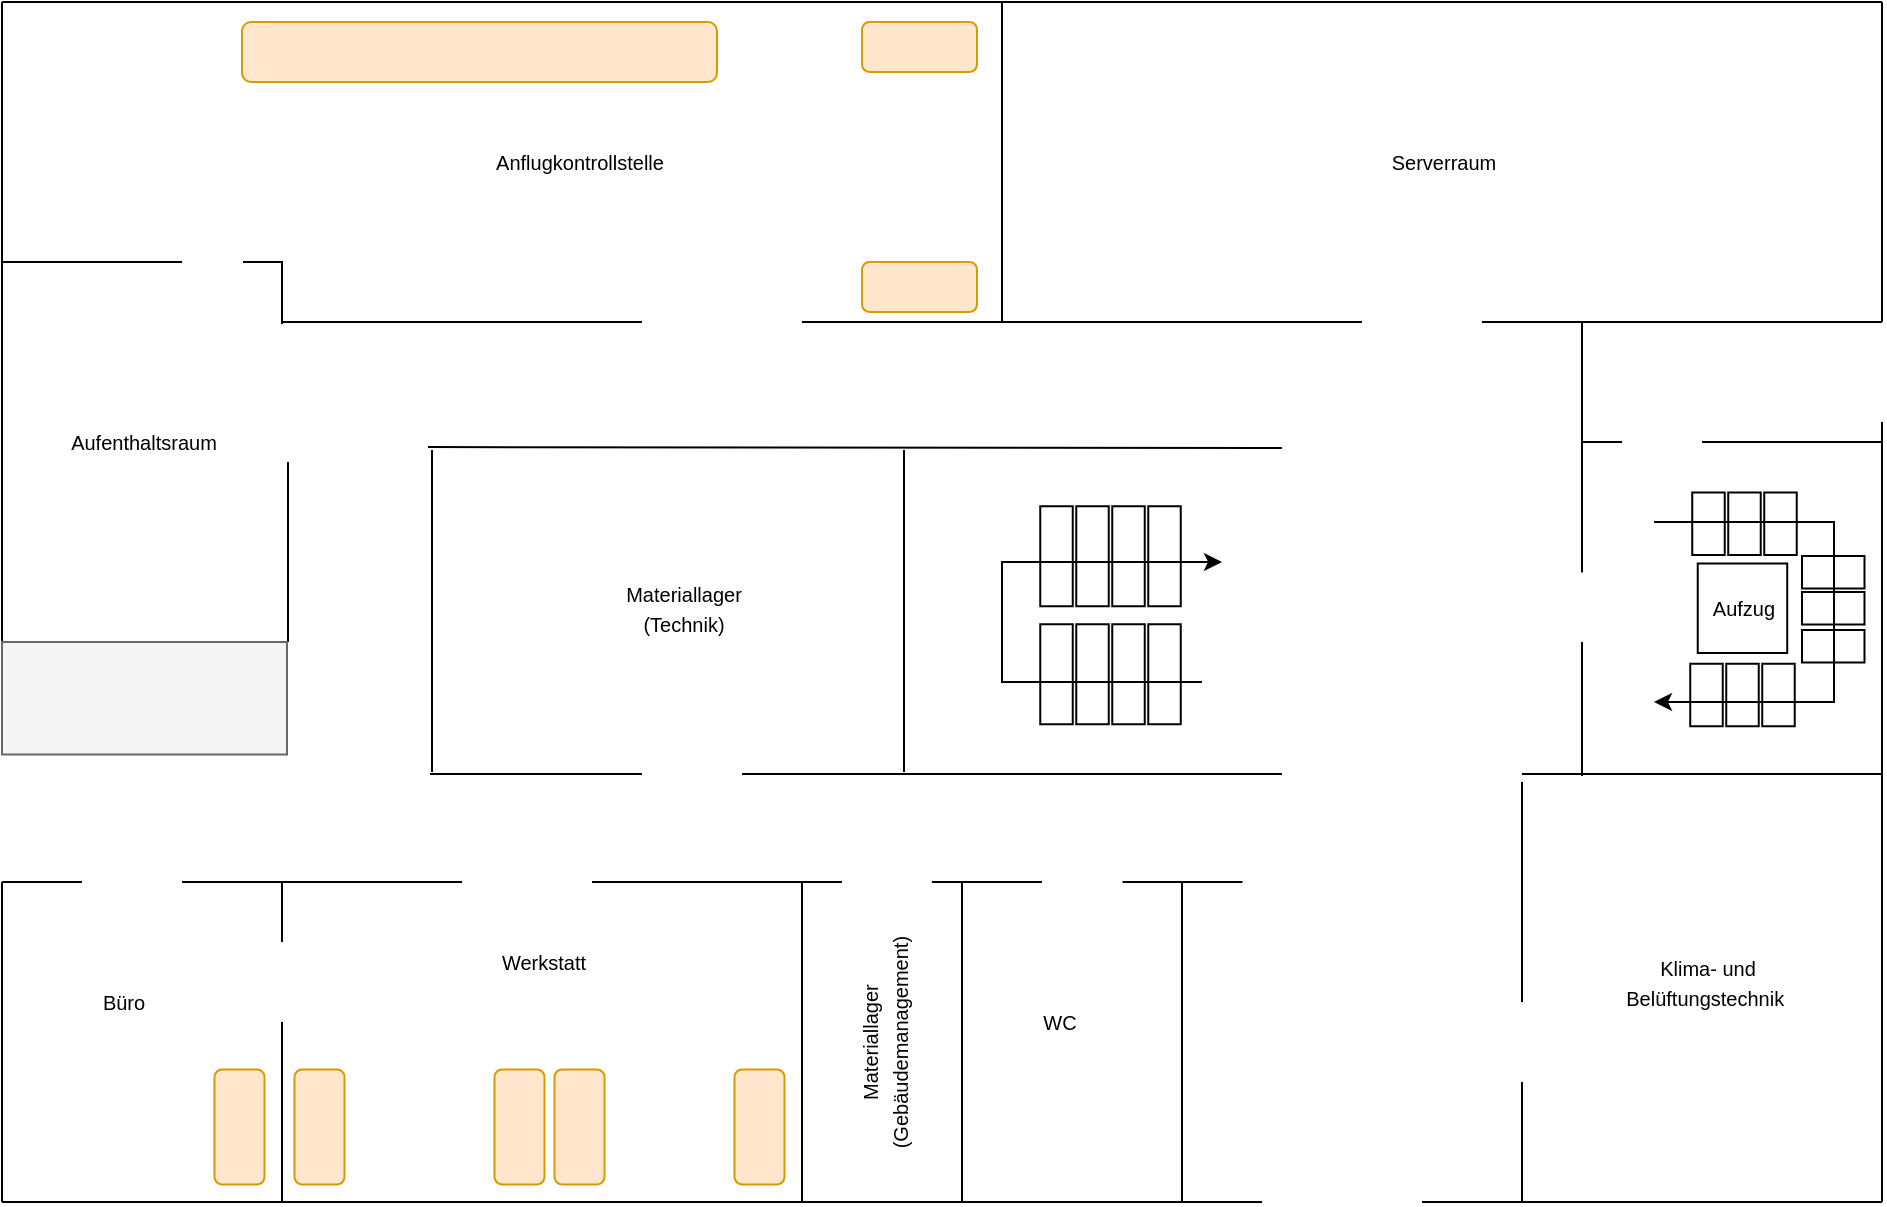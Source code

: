 <mxfile version="24.2.7" type="github">
  <diagram name="Seite-1" id="m-EhCa0xT_m6nLG5fBh4">
    <mxGraphModel dx="1107" dy="736" grid="1" gridSize="10" guides="1" tooltips="1" connect="1" arrows="1" fold="1" page="1" pageScale="1" pageWidth="1169" pageHeight="827" math="0" shadow="0">
      <root>
        <mxCell id="0" />
        <mxCell id="1" parent="0" />
        <mxCell id="KIMWCHP3J0_qmexjzcyg-1" value="" style="endArrow=none;html=1;rounded=0;strokeColor=#000000;" edge="1" parent="1">
          <mxGeometry width="50" height="50" relative="1" as="geometry">
            <mxPoint x="120" y="720" as="sourcePoint" />
            <mxPoint x="750" y="720" as="targetPoint" />
          </mxGeometry>
        </mxCell>
        <mxCell id="KIMWCHP3J0_qmexjzcyg-2" value="" style="endArrow=none;html=1;rounded=0;strokeColor=#000000;" edge="1" parent="1">
          <mxGeometry width="50" height="50" relative="1" as="geometry">
            <mxPoint x="120" y="120" as="sourcePoint" />
            <mxPoint x="1060" y="120" as="targetPoint" />
          </mxGeometry>
        </mxCell>
        <mxCell id="KIMWCHP3J0_qmexjzcyg-3" value="" style="endArrow=none;html=1;rounded=0;strokeColor=#000000;" edge="1" parent="1">
          <mxGeometry width="50" height="50" relative="1" as="geometry">
            <mxPoint x="830" y="720" as="sourcePoint" />
            <mxPoint x="1060" y="720" as="targetPoint" />
          </mxGeometry>
        </mxCell>
        <mxCell id="KIMWCHP3J0_qmexjzcyg-4" value="" style="endArrow=none;html=1;rounded=0;strokeColor=#000000;entryX=1;entryY=1;entryDx=0;entryDy=0;" edge="1" parent="1" target="KIMWCHP3J0_qmexjzcyg-34">
          <mxGeometry width="50" height="50" relative="1" as="geometry">
            <mxPoint x="120" y="120" as="sourcePoint" />
            <mxPoint x="120" y="500" as="targetPoint" />
          </mxGeometry>
        </mxCell>
        <mxCell id="KIMWCHP3J0_qmexjzcyg-5" value="" style="endArrow=none;html=1;rounded=0;strokeColor=#000000;" edge="1" parent="1">
          <mxGeometry width="50" height="50" relative="1" as="geometry">
            <mxPoint x="120" y="720" as="sourcePoint" />
            <mxPoint x="120" y="560" as="targetPoint" />
          </mxGeometry>
        </mxCell>
        <mxCell id="KIMWCHP3J0_qmexjzcyg-6" value="" style="endArrow=none;html=1;rounded=0;strokeColor=#000000;" edge="1" parent="1">
          <mxGeometry width="50" height="50" relative="1" as="geometry">
            <mxPoint x="1060" y="330" as="sourcePoint" />
            <mxPoint x="1060" y="720" as="targetPoint" />
          </mxGeometry>
        </mxCell>
        <mxCell id="KIMWCHP3J0_qmexjzcyg-7" value="" style="endArrow=none;html=1;rounded=0;strokeColor=#000000;" edge="1" parent="1">
          <mxGeometry width="50" height="50" relative="1" as="geometry">
            <mxPoint x="1060" y="280" as="sourcePoint" />
            <mxPoint x="1060" y="120" as="targetPoint" />
          </mxGeometry>
        </mxCell>
        <mxCell id="KIMWCHP3J0_qmexjzcyg-12" value="" style="rounded=0;whiteSpace=wrap;html=1;rotation=90;strokeColor=#000000;" vertex="1" parent="1">
          <mxGeometry x="676.25" y="389" width="50" height="16.25" as="geometry" />
        </mxCell>
        <mxCell id="KIMWCHP3J0_qmexjzcyg-14" value="" style="endArrow=none;html=1;rounded=0;strokeColor=#000000;" edge="1" parent="1">
          <mxGeometry width="50" height="50" relative="1" as="geometry">
            <mxPoint x="260" y="630" as="sourcePoint" />
            <mxPoint x="260" y="720" as="targetPoint" />
          </mxGeometry>
        </mxCell>
        <mxCell id="KIMWCHP3J0_qmexjzcyg-15" value="" style="endArrow=none;html=1;rounded=0;strokeColor=#000000;" edge="1" parent="1">
          <mxGeometry width="50" height="50" relative="1" as="geometry">
            <mxPoint x="260" y="560" as="sourcePoint" />
            <mxPoint x="260" y="590" as="targetPoint" />
          </mxGeometry>
        </mxCell>
        <mxCell id="KIMWCHP3J0_qmexjzcyg-16" value="" style="endArrow=none;html=1;rounded=0;strokeColor=#000000;" edge="1" parent="1">
          <mxGeometry width="50" height="50" relative="1" as="geometry">
            <mxPoint x="520" y="560" as="sourcePoint" />
            <mxPoint x="520" y="720" as="targetPoint" />
          </mxGeometry>
        </mxCell>
        <mxCell id="KIMWCHP3J0_qmexjzcyg-17" value="" style="endArrow=none;html=1;rounded=0;strokeColor=#000000;" edge="1" parent="1">
          <mxGeometry width="50" height="50" relative="1" as="geometry">
            <mxPoint x="600" y="560" as="sourcePoint" />
            <mxPoint x="600" y="720" as="targetPoint" />
          </mxGeometry>
        </mxCell>
        <mxCell id="KIMWCHP3J0_qmexjzcyg-18" value="" style="endArrow=none;html=1;rounded=0;strokeColor=#000000;" edge="1" parent="1">
          <mxGeometry width="50" height="50" relative="1" as="geometry">
            <mxPoint x="263" y="350" as="sourcePoint" />
            <mxPoint x="263" y="440" as="targetPoint" />
          </mxGeometry>
        </mxCell>
        <mxCell id="KIMWCHP3J0_qmexjzcyg-19" value="" style="endArrow=none;html=1;rounded=0;strokeColor=#000000;" edge="1" parent="1">
          <mxGeometry width="50" height="50" relative="1" as="geometry">
            <mxPoint x="260" y="250" as="sourcePoint" />
            <mxPoint x="260" y="281" as="targetPoint" />
          </mxGeometry>
        </mxCell>
        <mxCell id="KIMWCHP3J0_qmexjzcyg-20" value="" style="endArrow=none;html=1;rounded=0;strokeColor=#000000;" edge="1" parent="1">
          <mxGeometry width="50" height="50" relative="1" as="geometry">
            <mxPoint x="620" y="120" as="sourcePoint" />
            <mxPoint x="620" y="280" as="targetPoint" />
          </mxGeometry>
        </mxCell>
        <mxCell id="KIMWCHP3J0_qmexjzcyg-21" value="" style="endArrow=none;html=1;rounded=0;strokeColor=#000000;" edge="1" parent="1">
          <mxGeometry width="50" height="50" relative="1" as="geometry">
            <mxPoint x="980" y="280" as="sourcePoint" />
            <mxPoint x="860" y="280" as="targetPoint" />
          </mxGeometry>
        </mxCell>
        <mxCell id="KIMWCHP3J0_qmexjzcyg-22" value="" style="endArrow=none;html=1;rounded=0;strokeColor=#000000;" edge="1" parent="1">
          <mxGeometry width="50" height="50" relative="1" as="geometry">
            <mxPoint x="880" y="510" as="sourcePoint" />
            <mxPoint x="880" y="620" as="targetPoint" />
          </mxGeometry>
        </mxCell>
        <mxCell id="KIMWCHP3J0_qmexjzcyg-23" value="" style="endArrow=none;html=1;rounded=0;strokeColor=#000000;" edge="1" parent="1">
          <mxGeometry width="50" height="50" relative="1" as="geometry">
            <mxPoint x="710" y="560" as="sourcePoint" />
            <mxPoint x="710" y="720" as="targetPoint" />
          </mxGeometry>
        </mxCell>
        <mxCell id="KIMWCHP3J0_qmexjzcyg-26" value="" style="endArrow=none;html=1;rounded=0;strokeColor=#000000;" edge="1" parent="1">
          <mxGeometry width="50" height="50" relative="1" as="geometry">
            <mxPoint x="334" y="506" as="sourcePoint" />
            <mxPoint x="440" y="506" as="targetPoint" />
          </mxGeometry>
        </mxCell>
        <mxCell id="KIMWCHP3J0_qmexjzcyg-27" value="" style="endArrow=none;html=1;rounded=0;strokeColor=#000000;" edge="1" parent="1">
          <mxGeometry width="50" height="50" relative="1" as="geometry">
            <mxPoint x="335" y="505" as="sourcePoint" />
            <mxPoint x="335" y="344" as="targetPoint" />
          </mxGeometry>
        </mxCell>
        <mxCell id="KIMWCHP3J0_qmexjzcyg-28" value="" style="endArrow=none;html=1;rounded=0;strokeColor=#000000;" edge="1" parent="1">
          <mxGeometry width="50" height="50" relative="1" as="geometry">
            <mxPoint x="333" y="342.54" as="sourcePoint" />
            <mxPoint x="760" y="343" as="targetPoint" />
          </mxGeometry>
        </mxCell>
        <mxCell id="KIMWCHP3J0_qmexjzcyg-29" value="" style="endArrow=none;html=1;rounded=0;strokeColor=#000000;" edge="1" parent="1">
          <mxGeometry width="50" height="50" relative="1" as="geometry">
            <mxPoint x="260" y="280" as="sourcePoint" />
            <mxPoint x="440" y="280" as="targetPoint" />
          </mxGeometry>
        </mxCell>
        <mxCell id="KIMWCHP3J0_qmexjzcyg-30" value="" style="endArrow=none;html=1;rounded=0;strokeColor=#000000;" edge="1" parent="1">
          <mxGeometry width="50" height="50" relative="1" as="geometry">
            <mxPoint x="520" y="280" as="sourcePoint" />
            <mxPoint x="800" y="280" as="targetPoint" />
          </mxGeometry>
        </mxCell>
        <mxCell id="KIMWCHP3J0_qmexjzcyg-31" value="" style="endArrow=none;html=1;rounded=0;strokeColor=#000000;" edge="1" parent="1">
          <mxGeometry width="50" height="50" relative="1" as="geometry">
            <mxPoint x="120" y="440" as="sourcePoint" />
            <mxPoint x="257.5" y="440" as="targetPoint" />
          </mxGeometry>
        </mxCell>
        <mxCell id="KIMWCHP3J0_qmexjzcyg-34" value="" style="rounded=0;whiteSpace=wrap;html=1;rotation=-180;strokeColor=#666666;fillColor=#f5f5f5;fontColor=#333333;" vertex="1" parent="1">
          <mxGeometry x="120" y="440" width="142.5" height="56.25" as="geometry" />
        </mxCell>
        <mxCell id="KIMWCHP3J0_qmexjzcyg-39" value="" style="endArrow=none;html=1;rounded=0;strokeColor=#000000;" edge="1" parent="1">
          <mxGeometry width="50" height="50" relative="1" as="geometry">
            <mxPoint x="490" y="506" as="sourcePoint" />
            <mxPoint x="760" y="506" as="targetPoint" />
          </mxGeometry>
        </mxCell>
        <mxCell id="KIMWCHP3J0_qmexjzcyg-40" value="" style="endArrow=none;html=1;rounded=0;strokeColor=#000000;" edge="1" parent="1">
          <mxGeometry width="50" height="50" relative="1" as="geometry">
            <mxPoint x="571" y="505" as="sourcePoint" />
            <mxPoint x="571" y="344" as="targetPoint" />
          </mxGeometry>
        </mxCell>
        <mxCell id="KIMWCHP3J0_qmexjzcyg-41" value="" style="endArrow=none;html=1;rounded=0;strokeColor=#000000;" edge="1" parent="1">
          <mxGeometry width="50" height="50" relative="1" as="geometry">
            <mxPoint x="262.5" y="560" as="sourcePoint" />
            <mxPoint x="350" y="560" as="targetPoint" />
          </mxGeometry>
        </mxCell>
        <mxCell id="KIMWCHP3J0_qmexjzcyg-42" value="" style="endArrow=none;html=1;rounded=0;strokeColor=#000000;" edge="1" parent="1">
          <mxGeometry width="50" height="50" relative="1" as="geometry">
            <mxPoint x="415" y="560" as="sourcePoint" />
            <mxPoint x="521" y="560" as="targetPoint" />
          </mxGeometry>
        </mxCell>
        <mxCell id="KIMWCHP3J0_qmexjzcyg-43" value="" style="endArrow=none;html=1;rounded=0;strokeColor=#000000;" edge="1" parent="1">
          <mxGeometry width="50" height="50" relative="1" as="geometry">
            <mxPoint x="160" y="560" as="sourcePoint" />
            <mxPoint x="120" y="560" as="targetPoint" />
          </mxGeometry>
        </mxCell>
        <mxCell id="KIMWCHP3J0_qmexjzcyg-44" value="" style="endArrow=none;html=1;rounded=0;strokeColor=#000000;" edge="1" parent="1">
          <mxGeometry width="50" height="50" relative="1" as="geometry">
            <mxPoint x="262.5" y="560" as="sourcePoint" />
            <mxPoint x="210" y="560" as="targetPoint" />
          </mxGeometry>
        </mxCell>
        <mxCell id="KIMWCHP3J0_qmexjzcyg-45" value="" style="endArrow=none;html=1;rounded=0;strokeColor=#000000;" edge="1" parent="1">
          <mxGeometry width="50" height="50" relative="1" as="geometry">
            <mxPoint x="540" y="560" as="sourcePoint" />
            <mxPoint x="520" y="560" as="targetPoint" />
          </mxGeometry>
        </mxCell>
        <mxCell id="KIMWCHP3J0_qmexjzcyg-46" value="" style="endArrow=none;html=1;rounded=0;strokeColor=#000000;" edge="1" parent="1">
          <mxGeometry width="50" height="50" relative="1" as="geometry">
            <mxPoint x="640" y="560" as="sourcePoint" />
            <mxPoint x="600" y="560" as="targetPoint" />
          </mxGeometry>
        </mxCell>
        <mxCell id="KIMWCHP3J0_qmexjzcyg-47" value="" style="endArrow=none;html=1;rounded=0;strokeColor=#000000;" edge="1" parent="1">
          <mxGeometry width="50" height="50" relative="1" as="geometry">
            <mxPoint x="710.25" y="560" as="sourcePoint" />
            <mxPoint x="680.25" y="560" as="targetPoint" />
          </mxGeometry>
        </mxCell>
        <mxCell id="KIMWCHP3J0_qmexjzcyg-48" value="" style="endArrow=none;html=1;rounded=0;strokeColor=#000000;" edge="1" parent="1">
          <mxGeometry width="50" height="50" relative="1" as="geometry">
            <mxPoint x="605" y="560" as="sourcePoint" />
            <mxPoint x="585" y="560" as="targetPoint" />
          </mxGeometry>
        </mxCell>
        <mxCell id="KIMWCHP3J0_qmexjzcyg-49" value="" style="rounded=0;whiteSpace=wrap;html=1;rotation=90;strokeColor=#000000;" vertex="1" parent="1">
          <mxGeometry x="676.25" y="448" width="50" height="16.25" as="geometry" />
        </mxCell>
        <mxCell id="KIMWCHP3J0_qmexjzcyg-51" value="" style="rounded=0;whiteSpace=wrap;html=1;rotation=90;strokeColor=#000000;" vertex="1" parent="1">
          <mxGeometry x="658.25" y="389" width="50" height="16.25" as="geometry" />
        </mxCell>
        <mxCell id="KIMWCHP3J0_qmexjzcyg-52" value="" style="rounded=0;whiteSpace=wrap;html=1;rotation=90;strokeColor=#000000;" vertex="1" parent="1">
          <mxGeometry x="658.25" y="448" width="50" height="16.25" as="geometry" />
        </mxCell>
        <mxCell id="KIMWCHP3J0_qmexjzcyg-53" value="" style="rounded=0;whiteSpace=wrap;html=1;rotation=90;strokeColor=#000000;" vertex="1" parent="1">
          <mxGeometry x="640.25" y="389" width="50" height="16.25" as="geometry" />
        </mxCell>
        <mxCell id="KIMWCHP3J0_qmexjzcyg-54" value="" style="rounded=0;whiteSpace=wrap;html=1;rotation=90;strokeColor=#000000;" vertex="1" parent="1">
          <mxGeometry x="640.25" y="448" width="50" height="16.25" as="geometry" />
        </mxCell>
        <mxCell id="KIMWCHP3J0_qmexjzcyg-55" value="" style="rounded=0;whiteSpace=wrap;html=1;rotation=90;strokeColor=#000000;" vertex="1" parent="1">
          <mxGeometry x="622.25" y="448" width="50" height="16.25" as="geometry" />
        </mxCell>
        <mxCell id="KIMWCHP3J0_qmexjzcyg-56" value="" style="rounded=0;whiteSpace=wrap;html=1;rotation=90;strokeColor=#000000;" vertex="1" parent="1">
          <mxGeometry x="622.25" y="389" width="50" height="16.25" as="geometry" />
        </mxCell>
        <mxCell id="KIMWCHP3J0_qmexjzcyg-57" value="" style="endArrow=classic;html=1;rounded=0;" edge="1" parent="1">
          <mxGeometry width="50" height="50" relative="1" as="geometry">
            <mxPoint x="720" y="460" as="sourcePoint" />
            <mxPoint x="730" y="400" as="targetPoint" />
            <Array as="points">
              <mxPoint x="620" y="460" />
              <mxPoint x="620" y="400" />
            </Array>
          </mxGeometry>
        </mxCell>
        <mxCell id="KIMWCHP3J0_qmexjzcyg-58" value="" style="endArrow=none;html=1;rounded=0;strokeColor=#000000;" edge="1" parent="1">
          <mxGeometry width="50" height="50" relative="1" as="geometry">
            <mxPoint x="740.25" y="560" as="sourcePoint" />
            <mxPoint x="710.25" y="560" as="targetPoint" />
          </mxGeometry>
        </mxCell>
        <mxCell id="KIMWCHP3J0_qmexjzcyg-59" value="" style="endArrow=none;html=1;rounded=0;strokeColor=#000000;" edge="1" parent="1">
          <mxGeometry width="50" height="50" relative="1" as="geometry">
            <mxPoint x="880" y="660" as="sourcePoint" />
            <mxPoint x="880" y="720" as="targetPoint" />
          </mxGeometry>
        </mxCell>
        <mxCell id="KIMWCHP3J0_qmexjzcyg-60" value="" style="endArrow=none;html=1;rounded=0;strokeColor=#000000;" edge="1" parent="1">
          <mxGeometry width="50" height="50" relative="1" as="geometry">
            <mxPoint x="880" y="506" as="sourcePoint" />
            <mxPoint x="1060" y="506" as="targetPoint" />
          </mxGeometry>
        </mxCell>
        <mxCell id="KIMWCHP3J0_qmexjzcyg-70" value="" style="rounded=0;whiteSpace=wrap;html=1;rotation=90;strokeColor=#000000;" vertex="1" parent="1">
          <mxGeometry x="956.62" y="458.38" width="31.25" height="16.25" as="geometry" />
        </mxCell>
        <mxCell id="KIMWCHP3J0_qmexjzcyg-71" value="" style="rounded=0;whiteSpace=wrap;html=1;rotation=90;strokeColor=#000000;" vertex="1" parent="1">
          <mxGeometry x="992.62" y="458.38" width="31.25" height="16.25" as="geometry" />
        </mxCell>
        <mxCell id="KIMWCHP3J0_qmexjzcyg-72" value="" style="rounded=0;whiteSpace=wrap;html=1;rotation=90;strokeColor=#000000;" vertex="1" parent="1">
          <mxGeometry x="957.62" y="372.75" width="31.25" height="16.25" as="geometry" />
        </mxCell>
        <mxCell id="KIMWCHP3J0_qmexjzcyg-73" value="" style="rounded=0;whiteSpace=wrap;html=1;rotation=90;strokeColor=#000000;" vertex="1" parent="1">
          <mxGeometry x="975.62" y="372.75" width="31.25" height="16.25" as="geometry" />
        </mxCell>
        <mxCell id="KIMWCHP3J0_qmexjzcyg-74" value="" style="rounded=0;whiteSpace=wrap;html=1;rotation=90;strokeColor=#000000;" vertex="1" parent="1">
          <mxGeometry x="993.62" y="372.75" width="31.25" height="16.25" as="geometry" />
        </mxCell>
        <mxCell id="KIMWCHP3J0_qmexjzcyg-75" value="" style="rounded=0;whiteSpace=wrap;html=1;rotation=-180;strokeColor=#000000;" vertex="1" parent="1">
          <mxGeometry x="1020" y="397" width="31.25" height="16.25" as="geometry" />
        </mxCell>
        <mxCell id="KIMWCHP3J0_qmexjzcyg-76" value="" style="rounded=0;whiteSpace=wrap;html=1;rotation=-180;strokeColor=#000000;" vertex="1" parent="1">
          <mxGeometry x="1020" y="415" width="31.25" height="16.25" as="geometry" />
        </mxCell>
        <mxCell id="KIMWCHP3J0_qmexjzcyg-77" value="" style="rounded=0;whiteSpace=wrap;html=1;rotation=-180;strokeColor=#000000;" vertex="1" parent="1">
          <mxGeometry x="1020" y="434" width="31.25" height="16.25" as="geometry" />
        </mxCell>
        <mxCell id="KIMWCHP3J0_qmexjzcyg-78" value="" style="whiteSpace=wrap;html=1;aspect=fixed;strokeColor=#000000;" vertex="1" parent="1">
          <mxGeometry x="967.87" y="400.75" width="44.75" height="44.75" as="geometry" />
        </mxCell>
        <mxCell id="KIMWCHP3J0_qmexjzcyg-62" value="" style="rounded=0;whiteSpace=wrap;html=1;rotation=90;strokeColor=#000000;" vertex="1" parent="1">
          <mxGeometry x="974.62" y="458.38" width="31.25" height="16.25" as="geometry" />
        </mxCell>
        <mxCell id="KIMWCHP3J0_qmexjzcyg-69" value="" style="endArrow=classic;html=1;rounded=0;" edge="1" parent="1">
          <mxGeometry width="50" height="50" relative="1" as="geometry">
            <mxPoint x="946" y="380" as="sourcePoint" />
            <mxPoint x="946" y="470" as="targetPoint" />
            <Array as="points">
              <mxPoint x="1036" y="380" />
              <mxPoint x="1036" y="420" />
              <mxPoint x="1036" y="470" />
            </Array>
          </mxGeometry>
        </mxCell>
        <mxCell id="KIMWCHP3J0_qmexjzcyg-79" value="" style="endArrow=none;html=1;rounded=0;strokeColor=#000000;" edge="1" parent="1">
          <mxGeometry width="50" height="50" relative="1" as="geometry">
            <mxPoint x="980" y="280" as="sourcePoint" />
            <mxPoint x="1060" y="280" as="targetPoint" />
          </mxGeometry>
        </mxCell>
        <mxCell id="KIMWCHP3J0_qmexjzcyg-80" value="" style="endArrow=none;html=1;rounded=0;strokeColor=#000000;" edge="1" parent="1">
          <mxGeometry width="50" height="50" relative="1" as="geometry">
            <mxPoint x="910" y="440" as="sourcePoint" />
            <mxPoint x="910" y="507" as="targetPoint" />
          </mxGeometry>
        </mxCell>
        <mxCell id="KIMWCHP3J0_qmexjzcyg-81" value="" style="endArrow=none;html=1;rounded=0;strokeColor=#000000;" edge="1" parent="1">
          <mxGeometry width="50" height="50" relative="1" as="geometry">
            <mxPoint x="910" y="280" as="sourcePoint" />
            <mxPoint x="910" y="405.25" as="targetPoint" />
          </mxGeometry>
        </mxCell>
        <mxCell id="KIMWCHP3J0_qmexjzcyg-82" value="" style="endArrow=none;html=1;rounded=0;strokeColor=#000000;" edge="1" parent="1">
          <mxGeometry width="50" height="50" relative="1" as="geometry">
            <mxPoint x="970" y="340" as="sourcePoint" />
            <mxPoint x="1060" y="340" as="targetPoint" />
          </mxGeometry>
        </mxCell>
        <mxCell id="KIMWCHP3J0_qmexjzcyg-83" value="" style="endArrow=none;html=1;rounded=0;strokeColor=#000000;" edge="1" parent="1">
          <mxGeometry width="50" height="50" relative="1" as="geometry">
            <mxPoint x="930" y="340" as="sourcePoint" />
            <mxPoint x="910" y="340" as="targetPoint" />
          </mxGeometry>
        </mxCell>
        <mxCell id="KIMWCHP3J0_qmexjzcyg-88" value="" style="endArrow=none;html=1;rounded=0;strokeColor=#000000;" edge="1" parent="1" source="KIMWCHP3J0_qmexjzcyg-78">
          <mxGeometry width="50" height="50" relative="1" as="geometry">
            <mxPoint x="1000" y="410" as="sourcePoint" />
            <mxPoint x="1012.62" y="400.75" as="targetPoint" />
          </mxGeometry>
        </mxCell>
        <mxCell id="KIMWCHP3J0_qmexjzcyg-89" value="&lt;font style=&quot;font-size: 10px;&quot;&gt;Aufzug&lt;/font&gt;" style="text;html=1;align=center;verticalAlign=middle;whiteSpace=wrap;rounded=0;" vertex="1" parent="1">
          <mxGeometry x="961.24" y="408.12" width="60" height="30" as="geometry" />
        </mxCell>
        <mxCell id="KIMWCHP3J0_qmexjzcyg-90" value="" style="endArrow=none;html=1;rounded=0;strokeColor=#000000;" edge="1" parent="1">
          <mxGeometry width="50" height="50" relative="1" as="geometry">
            <mxPoint x="120" y="250" as="sourcePoint" />
            <mxPoint x="210" y="250" as="targetPoint" />
          </mxGeometry>
        </mxCell>
        <mxCell id="KIMWCHP3J0_qmexjzcyg-91" value="" style="endArrow=none;html=1;rounded=0;strokeColor=#000000;" edge="1" parent="1">
          <mxGeometry width="50" height="50" relative="1" as="geometry">
            <mxPoint x="260.5" y="250" as="sourcePoint" />
            <mxPoint x="240.5" y="250" as="targetPoint" />
          </mxGeometry>
        </mxCell>
        <mxCell id="KIMWCHP3J0_qmexjzcyg-92" value="" style="rounded=1;whiteSpace=wrap;html=1;rotation=-90;fillColor=#ffe6cc;strokeColor=#d79b00;" vertex="1" parent="1">
          <mxGeometry x="210" y="670" width="57.5" height="25" as="geometry" />
        </mxCell>
        <mxCell id="KIMWCHP3J0_qmexjzcyg-93" value="" style="rounded=1;whiteSpace=wrap;html=1;rotation=-90;fillColor=#ffe6cc;strokeColor=#d79b00;" vertex="1" parent="1">
          <mxGeometry x="250" y="670" width="57.5" height="25" as="geometry" />
        </mxCell>
        <mxCell id="KIMWCHP3J0_qmexjzcyg-94" value="" style="rounded=1;whiteSpace=wrap;html=1;rotation=-90;fillColor=#ffe6cc;strokeColor=#d79b00;" vertex="1" parent="1">
          <mxGeometry x="350" y="670" width="57.5" height="25" as="geometry" />
        </mxCell>
        <mxCell id="KIMWCHP3J0_qmexjzcyg-95" value="" style="rounded=1;whiteSpace=wrap;html=1;rotation=-90;fillColor=#ffe6cc;strokeColor=#d79b00;" vertex="1" parent="1">
          <mxGeometry x="380" y="670" width="57.5" height="25" as="geometry" />
        </mxCell>
        <mxCell id="KIMWCHP3J0_qmexjzcyg-96" value="" style="rounded=1;whiteSpace=wrap;html=1;rotation=-90;fillColor=#ffe6cc;strokeColor=#d79b00;" vertex="1" parent="1">
          <mxGeometry x="470" y="670" width="57.5" height="25" as="geometry" />
        </mxCell>
        <mxCell id="KIMWCHP3J0_qmexjzcyg-97" value="" style="rounded=1;whiteSpace=wrap;html=1;rotation=0;fillColor=#ffe6cc;strokeColor=#d79b00;" vertex="1" parent="1">
          <mxGeometry x="240" y="130" width="237.5" height="30" as="geometry" />
        </mxCell>
        <mxCell id="KIMWCHP3J0_qmexjzcyg-98" value="" style="rounded=1;whiteSpace=wrap;html=1;rotation=0;fillColor=#ffe6cc;strokeColor=#d79b00;" vertex="1" parent="1">
          <mxGeometry x="550" y="130" width="57.5" height="25" as="geometry" />
        </mxCell>
        <mxCell id="KIMWCHP3J0_qmexjzcyg-99" value="" style="rounded=1;whiteSpace=wrap;html=1;rotation=0;fillColor=#ffe6cc;strokeColor=#d79b00;" vertex="1" parent="1">
          <mxGeometry x="550" y="250" width="57.5" height="25" as="geometry" />
        </mxCell>
        <mxCell id="KIMWCHP3J0_qmexjzcyg-100" value="&lt;font style=&quot;font-size: 10px;&quot;&gt;Klima- und Belüftungstechnik&amp;nbsp;&lt;/font&gt;" style="text;html=1;align=center;verticalAlign=middle;whiteSpace=wrap;rounded=0;" vertex="1" parent="1">
          <mxGeometry x="932.18" y="590" width="82.13" height="40" as="geometry" />
        </mxCell>
        <mxCell id="KIMWCHP3J0_qmexjzcyg-101" value="&lt;font size=&quot;1&quot;&gt;Materiallager (Technik)&lt;/font&gt;" style="text;html=1;align=center;verticalAlign=middle;whiteSpace=wrap;rounded=0;" vertex="1" parent="1">
          <mxGeometry x="420" y="403.12" width="82.13" height="40" as="geometry" />
        </mxCell>
        <mxCell id="KIMWCHP3J0_qmexjzcyg-102" value="&lt;font size=&quot;1&quot;&gt;Materiallager (Gebäudemanagement)&lt;/font&gt;" style="text;html=1;align=center;verticalAlign=middle;whiteSpace=wrap;rounded=0;rotation=-90;" vertex="1" parent="1">
          <mxGeometry x="520" y="620" width="82.13" height="40" as="geometry" />
        </mxCell>
        <mxCell id="KIMWCHP3J0_qmexjzcyg-103" value="&lt;font style=&quot;font-size: 10px;&quot;&gt;WC&lt;/font&gt;" style="text;html=1;align=center;verticalAlign=middle;whiteSpace=wrap;rounded=0;" vertex="1" parent="1">
          <mxGeometry x="608.12" y="610" width="82.13" height="40" as="geometry" />
        </mxCell>
        <mxCell id="KIMWCHP3J0_qmexjzcyg-106" value="&lt;font style=&quot;font-size: 10px;&quot;&gt;Serverraum&lt;/font&gt;" style="text;html=1;align=center;verticalAlign=middle;whiteSpace=wrap;rounded=0;" vertex="1" parent="1">
          <mxGeometry x="800" y="180" width="82.13" height="40" as="geometry" />
        </mxCell>
        <mxCell id="KIMWCHP3J0_qmexjzcyg-107" value="&lt;font style=&quot;font-size: 10px;&quot;&gt;Aufenthaltsraum&lt;/font&gt;" style="text;html=1;align=center;verticalAlign=middle;whiteSpace=wrap;rounded=0;" vertex="1" parent="1">
          <mxGeometry x="150.19" y="320" width="82.13" height="40" as="geometry" />
        </mxCell>
        <mxCell id="KIMWCHP3J0_qmexjzcyg-108" value="&lt;font style=&quot;font-size: 10px;&quot;&gt;Anflugkontrollstelle&lt;/font&gt;" style="text;html=1;align=center;verticalAlign=middle;whiteSpace=wrap;rounded=0;" vertex="1" parent="1">
          <mxGeometry x="367.69" y="180" width="82.13" height="40" as="geometry" />
        </mxCell>
        <mxCell id="KIMWCHP3J0_qmexjzcyg-109" value="&lt;font style=&quot;font-size: 10px;&quot;&gt;Werkstatt&lt;/font&gt;" style="text;html=1;align=center;verticalAlign=middle;whiteSpace=wrap;rounded=0;" vertex="1" parent="1">
          <mxGeometry x="350" y="580" width="82.13" height="40" as="geometry" />
        </mxCell>
        <mxCell id="KIMWCHP3J0_qmexjzcyg-110" value="&lt;font size=&quot;1&quot;&gt;Büro&lt;/font&gt;" style="text;html=1;align=center;verticalAlign=middle;whiteSpace=wrap;rounded=0;" vertex="1" parent="1">
          <mxGeometry x="140" y="600" width="82.13" height="40" as="geometry" />
        </mxCell>
      </root>
    </mxGraphModel>
  </diagram>
</mxfile>
